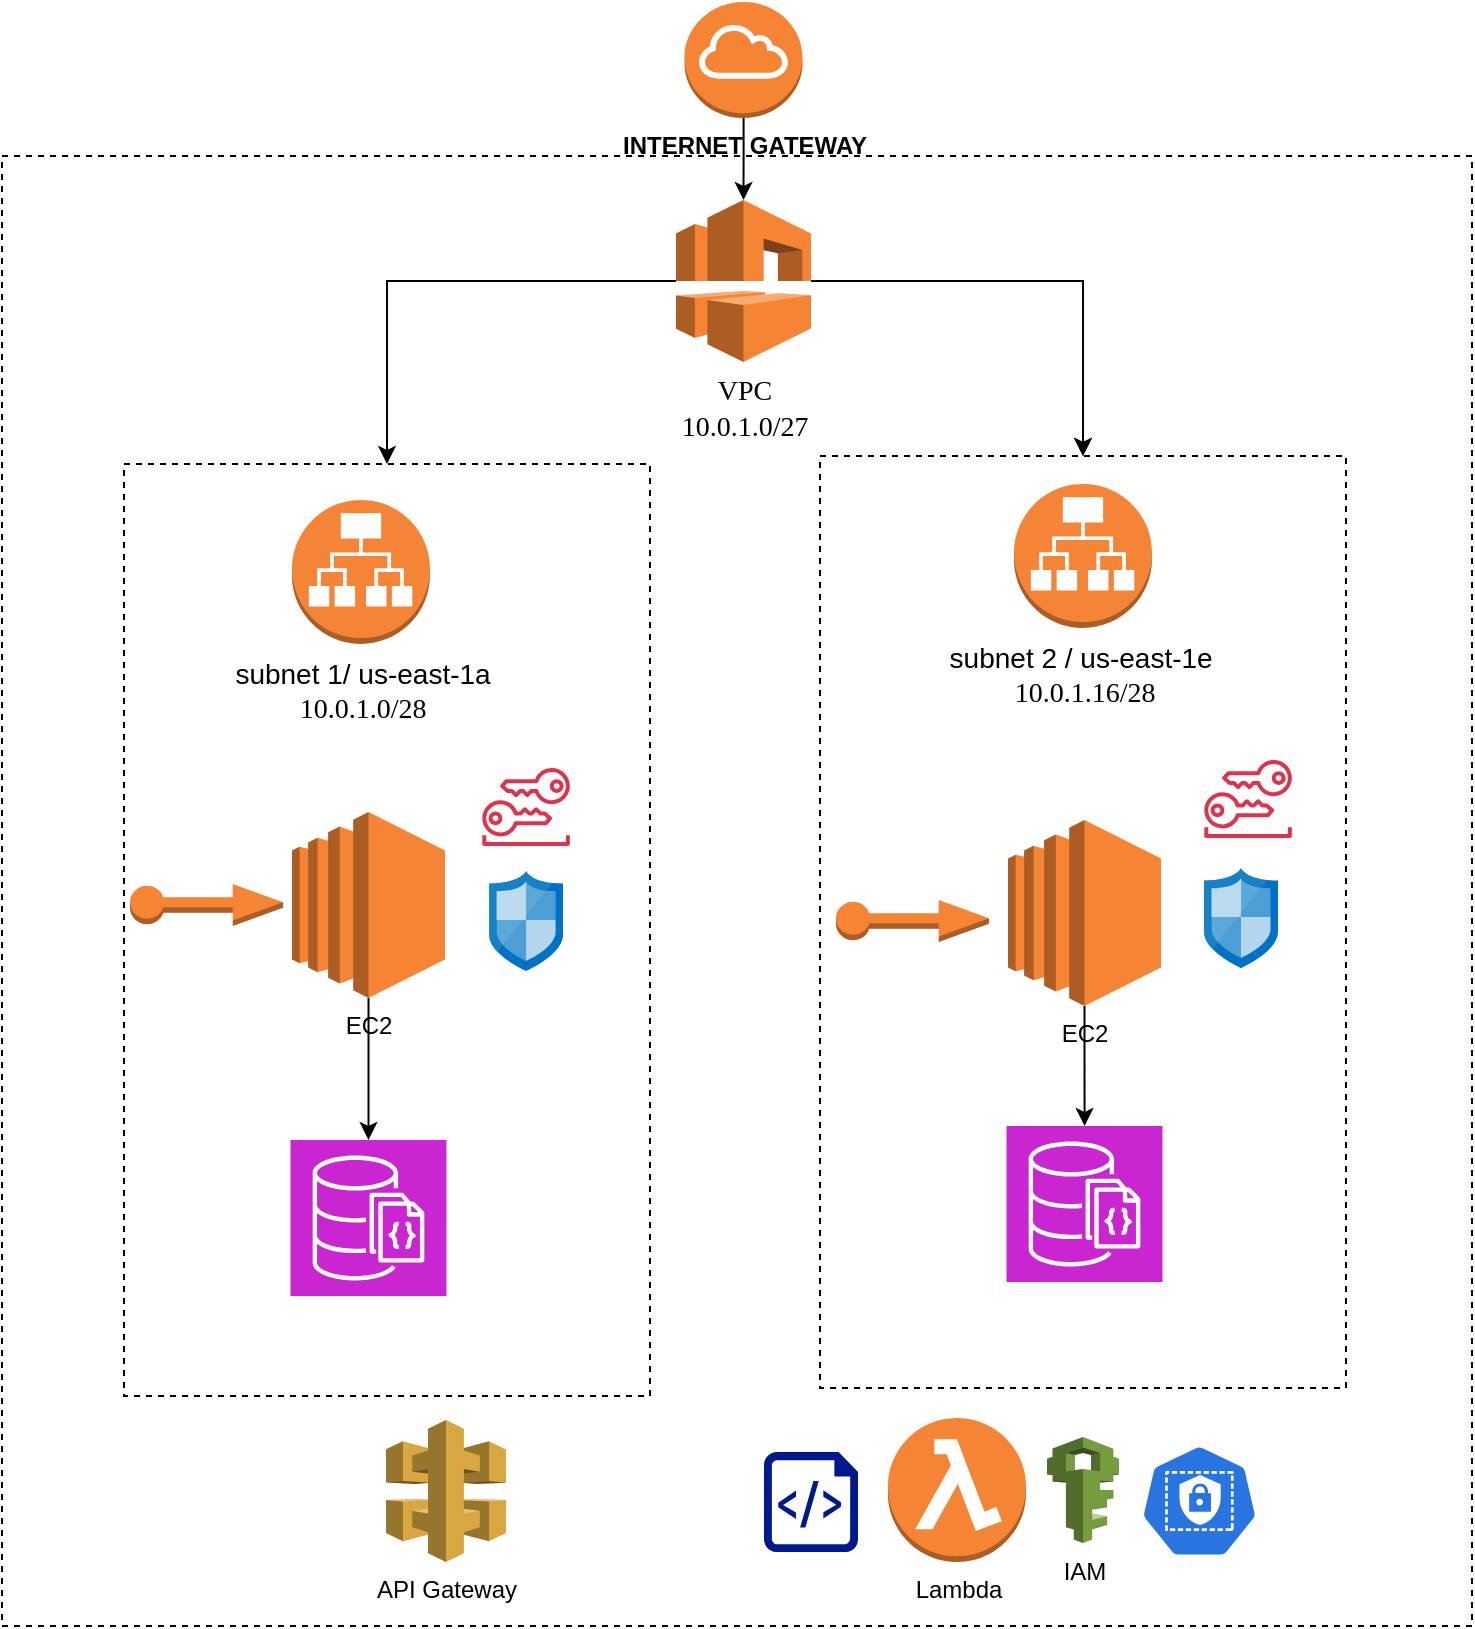 <mxfile version="24.2.5" type="device">
  <diagram name="Página-1" id="E8nuEdxp_JZRLHj9Y7sD">
    <mxGraphModel dx="1434" dy="1734" grid="0" gridSize="10" guides="1" tooltips="1" connect="1" arrows="1" fold="1" page="1" pageScale="1" pageWidth="1169" pageHeight="827" math="0" shadow="0">
      <root>
        <mxCell id="0" />
        <mxCell id="1" parent="0" />
        <mxCell id="Ig21G5nx7eUhlvpU-aHu-4" value="" style="whiteSpace=wrap;html=1;aspect=fixed;fillColor=none;dashed=1;" vertex="1" parent="1">
          <mxGeometry x="11" y="69" width="735" height="735" as="geometry" />
        </mxCell>
        <mxCell id="Ig21G5nx7eUhlvpU-aHu-15" style="edgeStyle=orthogonalEdgeStyle;rounded=0;orthogonalLoop=1;jettySize=auto;html=1;" edge="1" parent="1" source="Ig21G5nx7eUhlvpU-aHu-1" target="Ig21G5nx7eUhlvpU-aHu-14">
          <mxGeometry relative="1" as="geometry" />
        </mxCell>
        <mxCell id="Ig21G5nx7eUhlvpU-aHu-21" style="edgeStyle=orthogonalEdgeStyle;rounded=0;orthogonalLoop=1;jettySize=auto;html=1;" edge="1" parent="1" source="Ig21G5nx7eUhlvpU-aHu-1" target="Ig21G5nx7eUhlvpU-aHu-17">
          <mxGeometry relative="1" as="geometry" />
        </mxCell>
        <mxCell id="Ig21G5nx7eUhlvpU-aHu-32" value="" style="edgeStyle=orthogonalEdgeStyle;rounded=0;orthogonalLoop=1;jettySize=auto;html=1;" edge="1" parent="1" source="Ig21G5nx7eUhlvpU-aHu-1" target="Ig21G5nx7eUhlvpU-aHu-17">
          <mxGeometry relative="1" as="geometry" />
        </mxCell>
        <mxCell id="Ig21G5nx7eUhlvpU-aHu-1" value="&lt;font style=&quot;font-size: 14px;&quot; face=&quot;Verdana&quot;&gt;VPC&lt;/font&gt;&lt;div style=&quot;font-size: 14px;&quot;&gt;&lt;span style=&quot;caret-color: rgb(0, 0, 0); text-align: start; text-wrap: wrap;&quot;&gt;&lt;font style=&quot;font-size: 14px;&quot; face=&quot;UsSptxN7w7Gh4cCY4cw8&quot;&gt;10.0.1.0/27&lt;/font&gt;&lt;/span&gt;&lt;br&gt;&lt;/div&gt;" style="outlineConnect=0;dashed=0;verticalLabelPosition=bottom;verticalAlign=top;align=center;html=1;shape=mxgraph.aws3.vpc;fillColor=#F58534;gradientColor=none;" vertex="1" parent="1">
          <mxGeometry x="348" y="91" width="67.5" height="81" as="geometry" />
        </mxCell>
        <mxCell id="Ig21G5nx7eUhlvpU-aHu-8" value="Lambda" style="outlineConnect=0;dashed=0;verticalLabelPosition=bottom;verticalAlign=top;align=center;html=1;shape=mxgraph.aws3.lambda_function;fillColor=#F58534;gradientColor=none;" vertex="1" parent="1">
          <mxGeometry x="454" y="700" width="69" height="72" as="geometry" />
        </mxCell>
        <mxCell id="Ig21G5nx7eUhlvpU-aHu-9" value="API Gateway" style="outlineConnect=0;dashed=0;verticalLabelPosition=bottom;verticalAlign=top;align=center;html=1;shape=mxgraph.aws3.api_gateway;fillColor=#D9A741;gradientColor=none;" vertex="1" parent="1">
          <mxGeometry x="203" y="701" width="60" height="71" as="geometry" />
        </mxCell>
        <mxCell id="Ig21G5nx7eUhlvpU-aHu-11" value="" style="aspect=fixed;sketch=0;html=1;dashed=0;whitespace=wrap;fillColor=#2875E2;strokeColor=#ffffff;points=[[0.005,0.63,0],[0.1,0.2,0],[0.9,0.2,0],[0.5,0,0],[0.995,0.63,0],[0.72,0.99,0],[0.5,1,0],[0.28,0.99,0]];shape=mxgraph.kubernetes.icon2;prIcon=role" vertex="1" parent="1">
          <mxGeometry x="580" y="713" width="59.38" height="57" as="geometry" />
        </mxCell>
        <mxCell id="Ig21G5nx7eUhlvpU-aHu-14" value="" style="rounded=0;whiteSpace=wrap;html=1;dashed=1;" vertex="1" parent="1">
          <mxGeometry x="72" y="223" width="263" height="466" as="geometry" />
        </mxCell>
        <mxCell id="Ig21G5nx7eUhlvpU-aHu-3" value="&lt;font style=&quot;font-size: 14px;&quot;&gt;subnet 1/ us-east-1a&lt;/font&gt;&lt;div style=&quot;font-size: 14px;&quot;&gt;&lt;span style=&quot;caret-color: rgb(0, 0, 0); font-family: -webkit-standard; text-align: start; text-wrap: wrap;&quot;&gt;&lt;font style=&quot;font-size: 14px;&quot;&gt;10.0.1.0/28&lt;/font&gt;&lt;/span&gt;&lt;br&gt;&lt;/div&gt;" style="outlineConnect=0;dashed=0;verticalLabelPosition=bottom;verticalAlign=top;align=center;html=1;shape=mxgraph.aws3.application_load_balancer;fillColor=#F58536;gradientColor=none;" vertex="1" parent="1">
          <mxGeometry x="156" y="241" width="69" height="72" as="geometry" />
        </mxCell>
        <mxCell id="Ig21G5nx7eUhlvpU-aHu-16" value="" style="sketch=0;points=[[0,0,0],[0.25,0,0],[0.5,0,0],[0.75,0,0],[1,0,0],[0,1,0],[0.25,1,0],[0.5,1,0],[0.75,1,0],[1,1,0],[0,0.25,0],[0,0.5,0],[0,0.75,0],[1,0.25,0],[1,0.5,0],[1,0.75,0]];outlineConnect=0;fontColor=#232F3E;fillColor=#C925D1;strokeColor=#ffffff;dashed=0;verticalLabelPosition=bottom;verticalAlign=top;align=center;html=1;fontSize=12;fontStyle=0;aspect=fixed;shape=mxgraph.aws4.resourceIcon;resIcon=mxgraph.aws4.documentdb_with_mongodb_compatibility;" vertex="1" parent="1">
          <mxGeometry x="155.25" y="561" width="78" height="78" as="geometry" />
        </mxCell>
        <mxCell id="Ig21G5nx7eUhlvpU-aHu-17" value="" style="rounded=0;whiteSpace=wrap;html=1;dashed=1;" vertex="1" parent="1">
          <mxGeometry x="420" y="219" width="263" height="466" as="geometry" />
        </mxCell>
        <mxCell id="Ig21G5nx7eUhlvpU-aHu-18" value="&lt;font face=&quot;Helvetica&quot; style=&quot;font-size: 14px;&quot;&gt;subnet 2 / us-east-1e&amp;nbsp;&lt;/font&gt;&lt;div style=&quot;font-size: 14px;&quot;&gt;&lt;span style=&quot;caret-color: rgb(0, 0, 0); text-align: start; text-wrap: wrap;&quot;&gt;&lt;font face=&quot;ftySXh4SGp6zAO5FUfF4&quot; style=&quot;font-size: 14px;&quot;&gt;10.0.1.16/28&lt;/font&gt;&lt;/span&gt;&lt;br&gt;&lt;/div&gt;" style="outlineConnect=0;dashed=0;verticalLabelPosition=bottom;verticalAlign=top;align=center;html=1;shape=mxgraph.aws3.application_load_balancer;fillColor=#F58536;gradientColor=none;" vertex="1" parent="1">
          <mxGeometry x="517" y="233" width="69" height="72" as="geometry" />
        </mxCell>
        <mxCell id="Ig21G5nx7eUhlvpU-aHu-19" value="" style="sketch=0;points=[[0,0,0],[0.25,0,0],[0.5,0,0],[0.75,0,0],[1,0,0],[0,1,0],[0.25,1,0],[0.5,1,0],[0.75,1,0],[1,1,0],[0,0.25,0],[0,0.5,0],[0,0.75,0],[1,0.25,0],[1,0.5,0],[1,0.75,0]];outlineConnect=0;fontColor=#232F3E;fillColor=#C925D1;strokeColor=#ffffff;dashed=0;verticalLabelPosition=bottom;verticalAlign=top;align=center;html=1;fontSize=12;fontStyle=0;aspect=fixed;shape=mxgraph.aws4.resourceIcon;resIcon=mxgraph.aws4.documentdb_with_mongodb_compatibility;" vertex="1" parent="1">
          <mxGeometry x="513.25" y="554" width="78" height="78" as="geometry" />
        </mxCell>
        <mxCell id="Ig21G5nx7eUhlvpU-aHu-22" value="EC2" style="outlineConnect=0;dashed=0;verticalLabelPosition=bottom;verticalAlign=top;align=center;html=1;shape=mxgraph.aws3.ec2;fillColor=#F58534;gradientColor=none;" vertex="1" parent="1">
          <mxGeometry x="156" y="397" width="76.5" height="93" as="geometry" />
        </mxCell>
        <mxCell id="Ig21G5nx7eUhlvpU-aHu-37" style="edgeStyle=orthogonalEdgeStyle;rounded=0;orthogonalLoop=1;jettySize=auto;html=1;" edge="1" parent="1" source="Ig21G5nx7eUhlvpU-aHu-23" target="Ig21G5nx7eUhlvpU-aHu-19">
          <mxGeometry relative="1" as="geometry" />
        </mxCell>
        <mxCell id="Ig21G5nx7eUhlvpU-aHu-23" value="EC2" style="outlineConnect=0;dashed=0;verticalLabelPosition=bottom;verticalAlign=top;align=center;html=1;shape=mxgraph.aws3.ec2;fillColor=#F58534;gradientColor=none;" vertex="1" parent="1">
          <mxGeometry x="514" y="401" width="76.5" height="93" as="geometry" />
        </mxCell>
        <mxCell id="Ig21G5nx7eUhlvpU-aHu-24" value="" style="outlineConnect=0;dashed=0;verticalLabelPosition=bottom;verticalAlign=top;align=center;html=1;shape=mxgraph.aws3.elastic_ip;fillColor=#F58534;gradientColor=none;" vertex="1" parent="1">
          <mxGeometry x="428" y="441" width="76.5" height="21" as="geometry" />
        </mxCell>
        <mxCell id="Ig21G5nx7eUhlvpU-aHu-25" value="" style="outlineConnect=0;dashed=0;verticalLabelPosition=bottom;verticalAlign=top;align=center;html=1;shape=mxgraph.aws3.elastic_ip;fillColor=#F58534;gradientColor=none;" vertex="1" parent="1">
          <mxGeometry x="75" y="433" width="76.5" height="21" as="geometry" />
        </mxCell>
        <mxCell id="Ig21G5nx7eUhlvpU-aHu-26" value="" style="sketch=0;outlineConnect=0;fontColor=#232F3E;gradientColor=none;fillColor=#DD344C;strokeColor=none;dashed=0;verticalLabelPosition=bottom;verticalAlign=top;align=center;html=1;fontSize=12;fontStyle=0;aspect=fixed;pointerEvents=1;shape=mxgraph.aws4.long_term_security_credential;" vertex="1" parent="1">
          <mxGeometry x="251" y="375" width="44.09" height="39" as="geometry" />
        </mxCell>
        <mxCell id="Ig21G5nx7eUhlvpU-aHu-28" value="IAM" style="outlineConnect=0;dashed=0;verticalLabelPosition=bottom;verticalAlign=top;align=center;html=1;shape=mxgraph.aws3.iam;fillColor=#759C3E;gradientColor=none;" vertex="1" parent="1">
          <mxGeometry x="533.5" y="709.5" width="36" height="53" as="geometry" />
        </mxCell>
        <mxCell id="Ig21G5nx7eUhlvpU-aHu-29" value="" style="image;sketch=0;aspect=fixed;html=1;points=[];align=center;fontSize=12;image=img/lib/mscae/Network_Security_Groups_Classic.svg;" vertex="1" parent="1">
          <mxGeometry x="612" y="425" width="37" height="50" as="geometry" />
        </mxCell>
        <mxCell id="Ig21G5nx7eUhlvpU-aHu-30" value="" style="image;sketch=0;aspect=fixed;html=1;points=[];align=center;fontSize=12;image=img/lib/mscae/Network_Security_Groups_Classic.svg;" vertex="1" parent="1">
          <mxGeometry x="254.55" y="426.5" width="37" height="50" as="geometry" />
        </mxCell>
        <mxCell id="Ig21G5nx7eUhlvpU-aHu-31" value="" style="sketch=0;outlineConnect=0;fontColor=#232F3E;gradientColor=none;fillColor=#DD344C;strokeColor=none;dashed=0;verticalLabelPosition=bottom;verticalAlign=top;align=center;html=1;fontSize=12;fontStyle=0;aspect=fixed;pointerEvents=1;shape=mxgraph.aws4.long_term_security_credential;" vertex="1" parent="1">
          <mxGeometry x="612" y="371" width="44.09" height="39" as="geometry" />
        </mxCell>
        <mxCell id="Ig21G5nx7eUhlvpU-aHu-35" style="edgeStyle=orthogonalEdgeStyle;rounded=0;orthogonalLoop=1;jettySize=auto;html=1;" edge="1" parent="1" source="Ig21G5nx7eUhlvpU-aHu-33" target="Ig21G5nx7eUhlvpU-aHu-1">
          <mxGeometry relative="1" as="geometry" />
        </mxCell>
        <mxCell id="Ig21G5nx7eUhlvpU-aHu-33" value="&lt;b&gt;INTERNET GATEWAY&lt;/b&gt;" style="outlineConnect=0;dashed=0;verticalLabelPosition=bottom;verticalAlign=top;align=center;html=1;shape=mxgraph.aws3.internet_gateway;fillColor=#F58534;gradientColor=none;" vertex="1" parent="1">
          <mxGeometry x="352.25" y="-8" width="59" height="58" as="geometry" />
        </mxCell>
        <mxCell id="Ig21G5nx7eUhlvpU-aHu-36" value="" style="sketch=0;aspect=fixed;pointerEvents=1;shadow=0;dashed=0;html=1;strokeColor=none;labelPosition=center;verticalLabelPosition=bottom;verticalAlign=top;align=center;fillColor=#00188D;shape=mxgraph.azure.script_file" vertex="1" parent="1">
          <mxGeometry x="392" y="717" width="47" height="50" as="geometry" />
        </mxCell>
        <mxCell id="Ig21G5nx7eUhlvpU-aHu-38" style="edgeStyle=orthogonalEdgeStyle;rounded=0;orthogonalLoop=1;jettySize=auto;html=1;entryX=0.5;entryY=0;entryDx=0;entryDy=0;entryPerimeter=0;" edge="1" parent="1" source="Ig21G5nx7eUhlvpU-aHu-22" target="Ig21G5nx7eUhlvpU-aHu-16">
          <mxGeometry relative="1" as="geometry" />
        </mxCell>
      </root>
    </mxGraphModel>
  </diagram>
</mxfile>
